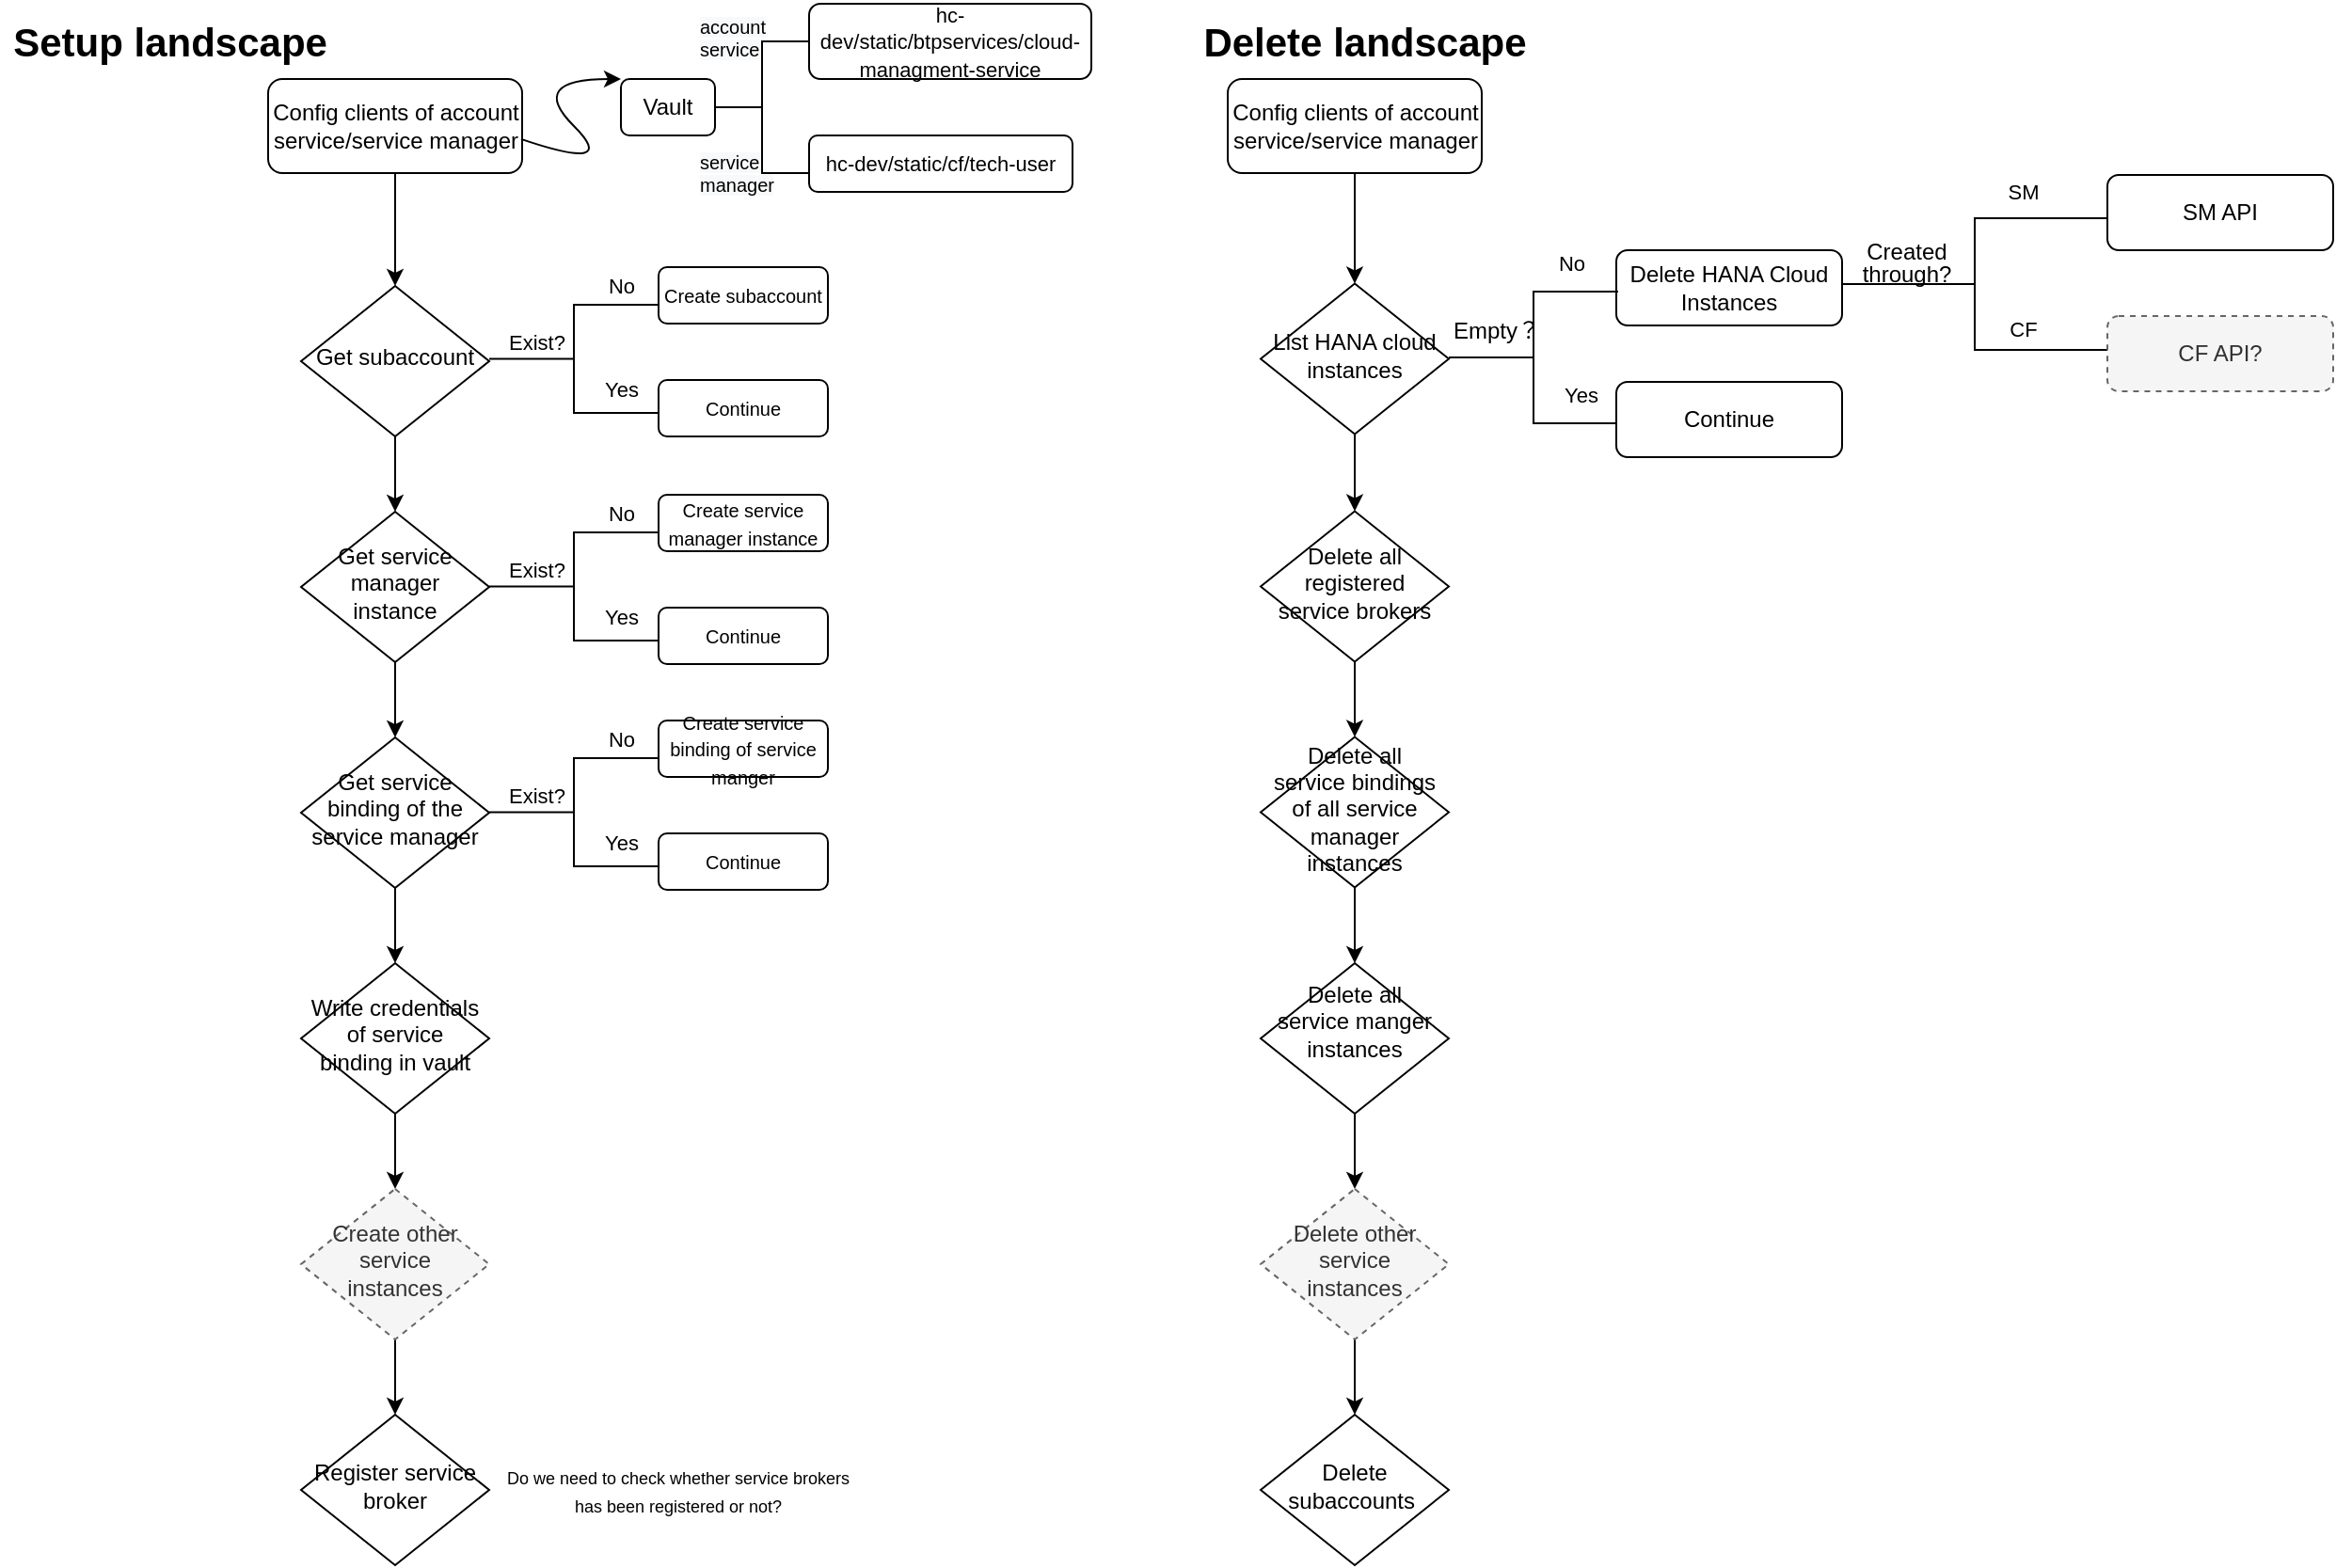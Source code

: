 <mxfile version="15.8.9" type="github">
  <diagram id="C5RBs43oDa-KdzZeNtuy" name="Page-1">
    <mxGraphModel dx="984" dy="550" grid="1" gridSize="10" guides="1" tooltips="1" connect="1" arrows="1" fold="1" page="1" pageScale="1" pageWidth="827" pageHeight="1169" math="0" shadow="0">
      <root>
        <mxCell id="WIyWlLk6GJQsqaUBKTNV-0" />
        <mxCell id="WIyWlLk6GJQsqaUBKTNV-1" parent="WIyWlLk6GJQsqaUBKTNV-0" />
        <mxCell id="AL-K3FLNHTH_PAHw_eu2-34" style="edgeStyle=orthogonalEdgeStyle;rounded=0;orthogonalLoop=1;jettySize=auto;html=1;exitX=0.5;exitY=1;exitDx=0;exitDy=0;fontSize=11;" edge="1" parent="WIyWlLk6GJQsqaUBKTNV-1" source="WIyWlLk6GJQsqaUBKTNV-3" target="WIyWlLk6GJQsqaUBKTNV-6">
          <mxGeometry relative="1" as="geometry" />
        </mxCell>
        <mxCell id="WIyWlLk6GJQsqaUBKTNV-3" value="&lt;font style=&quot;font-size: 12px&quot;&gt;Config clients of account service/service manager&lt;/font&gt;" style="rounded=1;whiteSpace=wrap;html=1;fontSize=12;glass=0;strokeWidth=1;shadow=0;" parent="WIyWlLk6GJQsqaUBKTNV-1" vertex="1">
          <mxGeometry x="152.5" y="60" width="135" height="50" as="geometry" />
        </mxCell>
        <mxCell id="AL-K3FLNHTH_PAHw_eu2-33" style="edgeStyle=orthogonalEdgeStyle;rounded=0;orthogonalLoop=1;jettySize=auto;html=1;exitX=0.5;exitY=1;exitDx=0;exitDy=0;fontSize=11;" edge="1" parent="WIyWlLk6GJQsqaUBKTNV-1" source="WIyWlLk6GJQsqaUBKTNV-6" target="WIyWlLk6GJQsqaUBKTNV-10">
          <mxGeometry relative="1" as="geometry" />
        </mxCell>
        <mxCell id="WIyWlLk6GJQsqaUBKTNV-6" value="Get subaccount" style="rhombus;whiteSpace=wrap;html=1;shadow=0;fontFamily=Helvetica;fontSize=12;align=center;strokeWidth=1;spacing=6;spacingTop=-4;" parent="WIyWlLk6GJQsqaUBKTNV-1" vertex="1">
          <mxGeometry x="170" y="170" width="100" height="80" as="geometry" />
        </mxCell>
        <mxCell id="WIyWlLk6GJQsqaUBKTNV-7" value="&lt;font style=&quot;font-size: 10px&quot;&gt;Create subaccount&lt;/font&gt;" style="rounded=1;whiteSpace=wrap;html=1;fontSize=12;glass=0;strokeWidth=1;shadow=0;" parent="WIyWlLk6GJQsqaUBKTNV-1" vertex="1">
          <mxGeometry x="360" y="160" width="90" height="30" as="geometry" />
        </mxCell>
        <mxCell id="AL-K3FLNHTH_PAHw_eu2-31" style="edgeStyle=orthogonalEdgeStyle;rounded=0;orthogonalLoop=1;jettySize=auto;html=1;exitX=0.5;exitY=1;exitDx=0;exitDy=0;entryX=0.5;entryY=0;entryDx=0;entryDy=0;fontSize=11;" edge="1" parent="WIyWlLk6GJQsqaUBKTNV-1" source="WIyWlLk6GJQsqaUBKTNV-10" target="2WWhqMfIXEdC6ydcztDf-13">
          <mxGeometry relative="1" as="geometry" />
        </mxCell>
        <mxCell id="WIyWlLk6GJQsqaUBKTNV-10" value="Get service manager instance" style="rhombus;whiteSpace=wrap;html=1;shadow=0;fontFamily=Helvetica;fontSize=12;align=center;strokeWidth=1;spacing=6;spacingTop=-4;" parent="WIyWlLk6GJQsqaUBKTNV-1" vertex="1">
          <mxGeometry x="170" y="290" width="100" height="80" as="geometry" />
        </mxCell>
        <mxCell id="2WWhqMfIXEdC6ydcztDf-2" value="" style="strokeWidth=1;html=1;shape=mxgraph.flowchart.annotation_2;align=left;labelPosition=right;pointerEvents=1;strokeColor=default;fillColor=default;" parent="WIyWlLk6GJQsqaUBKTNV-1" vertex="1">
          <mxGeometry x="270" y="180" width="90" height="57.5" as="geometry" />
        </mxCell>
        <mxCell id="2WWhqMfIXEdC6ydcztDf-3" value="&lt;font style=&quot;font-size: 10px&quot;&gt;Continue&lt;/font&gt;" style="rounded=1;whiteSpace=wrap;html=1;fontSize=12;glass=0;strokeWidth=1;shadow=0;" parent="WIyWlLk6GJQsqaUBKTNV-1" vertex="1">
          <mxGeometry x="360" y="220" width="90" height="30" as="geometry" />
        </mxCell>
        <mxCell id="2WWhqMfIXEdC6ydcztDf-4" value="No" style="text;html=1;resizable=0;autosize=1;align=center;verticalAlign=middle;points=[];fillColor=none;strokeColor=none;rounded=0;fontSize=11;" parent="WIyWlLk6GJQsqaUBKTNV-1" vertex="1">
          <mxGeometry x="325" y="160" width="30" height="20" as="geometry" />
        </mxCell>
        <mxCell id="2WWhqMfIXEdC6ydcztDf-5" value="&lt;p style=&quot;line-height: 1; font-size: 11px;&quot;&gt;Yes&lt;/p&gt;" style="text;html=1;resizable=0;autosize=1;align=center;verticalAlign=middle;points=[];fillColor=none;strokeColor=none;rounded=0;fontSize=11;" parent="WIyWlLk6GJQsqaUBKTNV-1" vertex="1">
          <mxGeometry x="325" y="205" width="30" height="40" as="geometry" />
        </mxCell>
        <mxCell id="AL-K3FLNHTH_PAHw_eu2-29" value="" style="edgeStyle=orthogonalEdgeStyle;rounded=0;orthogonalLoop=1;jettySize=auto;html=1;fontSize=11;" edge="1" parent="WIyWlLk6GJQsqaUBKTNV-1" source="2WWhqMfIXEdC6ydcztDf-13" target="2WWhqMfIXEdC6ydcztDf-20">
          <mxGeometry relative="1" as="geometry" />
        </mxCell>
        <mxCell id="2WWhqMfIXEdC6ydcztDf-13" value="Get service binding of the service manager" style="rhombus;whiteSpace=wrap;html=1;shadow=0;fontFamily=Helvetica;fontSize=12;align=center;strokeWidth=1;spacing=6;spacingTop=-4;" parent="WIyWlLk6GJQsqaUBKTNV-1" vertex="1">
          <mxGeometry x="170" y="410" width="100" height="80" as="geometry" />
        </mxCell>
        <mxCell id="AL-K3FLNHTH_PAHw_eu2-28" style="edgeStyle=orthogonalEdgeStyle;rounded=0;orthogonalLoop=1;jettySize=auto;html=1;exitX=0.5;exitY=1;exitDx=0;exitDy=0;entryX=0.5;entryY=0;entryDx=0;entryDy=0;fontSize=11;" edge="1" parent="WIyWlLk6GJQsqaUBKTNV-1" source="2WWhqMfIXEdC6ydcztDf-20" target="AL-K3FLNHTH_PAHw_eu2-19">
          <mxGeometry relative="1" as="geometry" />
        </mxCell>
        <mxCell id="2WWhqMfIXEdC6ydcztDf-20" value="Write credentials of service binding in vault" style="rhombus;whiteSpace=wrap;html=1;shadow=0;fontFamily=Helvetica;fontSize=12;align=center;strokeWidth=1;spacing=6;spacingTop=-4;" parent="WIyWlLk6GJQsqaUBKTNV-1" vertex="1">
          <mxGeometry x="170" y="530" width="100" height="80" as="geometry" />
        </mxCell>
        <mxCell id="2WWhqMfIXEdC6ydcztDf-22" value="&lt;b&gt;&lt;font style=&quot;font-size: 21px&quot;&gt;Setup landscape&lt;/font&gt;&lt;/b&gt;" style="text;html=1;resizable=0;autosize=1;align=center;verticalAlign=middle;points=[];fillColor=none;strokeColor=none;rounded=0;" parent="WIyWlLk6GJQsqaUBKTNV-1" vertex="1">
          <mxGeometry x="10" y="30" width="180" height="20" as="geometry" />
        </mxCell>
        <mxCell id="AL-K3FLNHTH_PAHw_eu2-35" value="" style="edgeStyle=orthogonalEdgeStyle;rounded=0;orthogonalLoop=1;jettySize=auto;html=1;fontSize=11;" edge="1" parent="WIyWlLk6GJQsqaUBKTNV-1" source="2WWhqMfIXEdC6ydcztDf-25" target="2WWhqMfIXEdC6ydcztDf-27">
          <mxGeometry relative="1" as="geometry" />
        </mxCell>
        <mxCell id="2WWhqMfIXEdC6ydcztDf-25" value="List HANA cloud instances" style="rhombus;whiteSpace=wrap;html=1;shadow=0;fontFamily=Helvetica;fontSize=12;align=center;strokeWidth=1;spacing=6;spacingTop=-4;" parent="WIyWlLk6GJQsqaUBKTNV-1" vertex="1">
          <mxGeometry x="680" y="168.75" width="100" height="80" as="geometry" />
        </mxCell>
        <mxCell id="2WWhqMfIXEdC6ydcztDf-26" value="Delete HANA Cloud Instances" style="rounded=1;whiteSpace=wrap;html=1;fontSize=12;glass=0;strokeWidth=1;shadow=0;" parent="WIyWlLk6GJQsqaUBKTNV-1" vertex="1">
          <mxGeometry x="869" y="151" width="120" height="40" as="geometry" />
        </mxCell>
        <mxCell id="AL-K3FLNHTH_PAHw_eu2-36" value="" style="edgeStyle=orthogonalEdgeStyle;rounded=0;orthogonalLoop=1;jettySize=auto;html=1;fontSize=11;" edge="1" parent="WIyWlLk6GJQsqaUBKTNV-1" source="2WWhqMfIXEdC6ydcztDf-27" target="2WWhqMfIXEdC6ydcztDf-38">
          <mxGeometry relative="1" as="geometry" />
        </mxCell>
        <mxCell id="2WWhqMfIXEdC6ydcztDf-27" value="Delete all registered service brokers" style="rhombus;whiteSpace=wrap;html=1;shadow=0;fontFamily=Helvetica;fontSize=12;align=center;strokeWidth=1;spacing=6;spacingTop=-4;" parent="WIyWlLk6GJQsqaUBKTNV-1" vertex="1">
          <mxGeometry x="680" y="289.75" width="100" height="80" as="geometry" />
        </mxCell>
        <mxCell id="2WWhqMfIXEdC6ydcztDf-28" value="" style="strokeWidth=1;html=1;shape=mxgraph.flowchart.annotation_2;align=left;labelPosition=right;pointerEvents=1;strokeColor=default;fillColor=default;" parent="WIyWlLk6GJQsqaUBKTNV-1" vertex="1">
          <mxGeometry x="780" y="173" width="90" height="70" as="geometry" />
        </mxCell>
        <mxCell id="2WWhqMfIXEdC6ydcztDf-29" value="Continue" style="rounded=1;whiteSpace=wrap;html=1;fontSize=12;glass=0;strokeWidth=1;shadow=0;" parent="WIyWlLk6GJQsqaUBKTNV-1" vertex="1">
          <mxGeometry x="869" y="221" width="120" height="40" as="geometry" />
        </mxCell>
        <mxCell id="2WWhqMfIXEdC6ydcztDf-31" value="&lt;p style=&quot;line-height: 1; font-size: 12px;&quot;&gt;&lt;font style=&quot;font-size: 12px;&quot;&gt;Empty？&lt;/font&gt;&lt;/p&gt;" style="text;html=1;resizable=0;autosize=1;align=center;verticalAlign=middle;points=[];fillColor=none;strokeColor=none;rounded=0;fontSize=12;" parent="WIyWlLk6GJQsqaUBKTNV-1" vertex="1">
          <mxGeometry x="775" y="173" width="60" height="40" as="geometry" />
        </mxCell>
        <mxCell id="AL-K3FLNHTH_PAHw_eu2-37" value="" style="edgeStyle=orthogonalEdgeStyle;rounded=0;orthogonalLoop=1;jettySize=auto;html=1;fontSize=11;" edge="1" parent="WIyWlLk6GJQsqaUBKTNV-1" source="2WWhqMfIXEdC6ydcztDf-38" target="2WWhqMfIXEdC6ydcztDf-45">
          <mxGeometry relative="1" as="geometry" />
        </mxCell>
        <mxCell id="2WWhqMfIXEdC6ydcztDf-38" value="Delete all service bindings of all service manager instances" style="rhombus;whiteSpace=wrap;html=1;shadow=0;fontFamily=Helvetica;fontSize=12;align=center;strokeWidth=1;spacing=6;spacingTop=-4;" parent="WIyWlLk6GJQsqaUBKTNV-1" vertex="1">
          <mxGeometry x="680" y="409.75" width="100" height="80" as="geometry" />
        </mxCell>
        <mxCell id="AL-K3FLNHTH_PAHw_eu2-38" value="" style="edgeStyle=orthogonalEdgeStyle;rounded=0;orthogonalLoop=1;jettySize=auto;html=1;fontSize=11;" edge="1" parent="WIyWlLk6GJQsqaUBKTNV-1" source="2WWhqMfIXEdC6ydcztDf-45" target="AL-K3FLNHTH_PAHw_eu2-17">
          <mxGeometry relative="1" as="geometry" />
        </mxCell>
        <mxCell id="2WWhqMfIXEdC6ydcztDf-45" value="Delete all service manger instances&lt;br&gt;&amp;nbsp;" style="rhombus;whiteSpace=wrap;html=1;shadow=0;fontFamily=Helvetica;fontSize=12;align=center;strokeWidth=1;spacing=6;spacingTop=-4;" parent="WIyWlLk6GJQsqaUBKTNV-1" vertex="1">
          <mxGeometry x="680" y="530" width="100" height="80" as="geometry" />
        </mxCell>
        <mxCell id="2WWhqMfIXEdC6ydcztDf-47" value="&lt;b&gt;&lt;font style=&quot;font-size: 21px&quot;&gt;Delete landscape&lt;/font&gt;&lt;/b&gt;" style="text;html=1;resizable=0;autosize=1;align=center;verticalAlign=middle;points=[];fillColor=none;strokeColor=none;rounded=0;" parent="WIyWlLk6GJQsqaUBKTNV-1" vertex="1">
          <mxGeometry x="640" y="30" width="190" height="20" as="geometry" />
        </mxCell>
        <mxCell id="2WWhqMfIXEdC6ydcztDf-48" value="SM API" style="rounded=1;whiteSpace=wrap;html=1;fontSize=12;glass=0;strokeWidth=1;shadow=0;" parent="WIyWlLk6GJQsqaUBKTNV-1" vertex="1">
          <mxGeometry x="1130" y="111" width="120" height="40" as="geometry" />
        </mxCell>
        <mxCell id="2WWhqMfIXEdC6ydcztDf-49" value="" style="strokeWidth=1;html=1;shape=mxgraph.flowchart.annotation_2;align=left;labelPosition=right;pointerEvents=1;strokeColor=default;fillColor=default;" parent="WIyWlLk6GJQsqaUBKTNV-1" vertex="1">
          <mxGeometry x="989" y="134" width="141" height="70" as="geometry" />
        </mxCell>
        <mxCell id="2WWhqMfIXEdC6ydcztDf-50" value="CF API?" style="rounded=1;whiteSpace=wrap;html=1;fontSize=12;glass=0;strokeWidth=1;shadow=0;fillColor=#f5f5f5;strokeColor=#666666;fontColor=#333333;dashed=1;" parent="WIyWlLk6GJQsqaUBKTNV-1" vertex="1">
          <mxGeometry x="1130" y="186" width="120" height="40" as="geometry" />
        </mxCell>
        <mxCell id="2WWhqMfIXEdC6ydcztDf-51" value="&lt;p style=&quot;line-height: 1; font-size: 11px;&quot;&gt;Yes&lt;/p&gt;" style="text;html=1;resizable=0;autosize=1;align=center;verticalAlign=middle;points=[];fillColor=none;strokeColor=none;rounded=0;fontSize=11;" parent="WIyWlLk6GJQsqaUBKTNV-1" vertex="1">
          <mxGeometry x="835" y="208" width="30" height="40" as="geometry" />
        </mxCell>
        <mxCell id="2WWhqMfIXEdC6ydcztDf-52" value="&lt;font style=&quot;font-size: 11px&quot;&gt;No&lt;/font&gt;" style="text;html=1;resizable=0;autosize=1;align=center;verticalAlign=middle;points=[];fillColor=none;strokeColor=none;rounded=0;" parent="WIyWlLk6GJQsqaUBKTNV-1" vertex="1">
          <mxGeometry x="830" y="148" width="30" height="20" as="geometry" />
        </mxCell>
        <mxCell id="2WWhqMfIXEdC6ydcztDf-53" value="&lt;p style=&quot;line-height: 1 ; font-size: 12px&quot;&gt;Created &lt;br&gt;through?&lt;/p&gt;" style="text;html=1;resizable=0;autosize=1;align=center;verticalAlign=middle;points=[];fillColor=none;strokeColor=none;rounded=0;fontSize=9;" parent="WIyWlLk6GJQsqaUBKTNV-1" vertex="1">
          <mxGeometry x="993" y="132" width="60" height="50" as="geometry" />
        </mxCell>
        <mxCell id="2WWhqMfIXEdC6ydcztDf-55" value="&lt;p style=&quot;line-height: 1; font-size: 11px;&quot;&gt;SM&lt;/p&gt;" style="text;html=1;resizable=0;autosize=1;align=center;verticalAlign=middle;points=[];fillColor=none;strokeColor=none;rounded=0;fontSize=11;" parent="WIyWlLk6GJQsqaUBKTNV-1" vertex="1">
          <mxGeometry x="1070" y="100" width="30" height="40" as="geometry" />
        </mxCell>
        <mxCell id="2WWhqMfIXEdC6ydcztDf-56" value="&lt;p style=&quot;line-height: 1; font-size: 11px;&quot;&gt;CF&lt;/p&gt;" style="text;html=1;resizable=0;autosize=1;align=center;verticalAlign=middle;points=[];fillColor=none;strokeColor=none;rounded=0;fontSize=11;" parent="WIyWlLk6GJQsqaUBKTNV-1" vertex="1">
          <mxGeometry x="1070" y="173" width="30" height="40" as="geometry" />
        </mxCell>
        <mxCell id="2WWhqMfIXEdC6ydcztDf-57" value="Delete subaccounts&amp;nbsp;" style="rhombus;whiteSpace=wrap;html=1;shadow=0;fontFamily=Helvetica;fontSize=12;align=center;strokeWidth=1;spacing=6;spacingTop=-4;" parent="WIyWlLk6GJQsqaUBKTNV-1" vertex="1">
          <mxGeometry x="680" y="770" width="100" height="80" as="geometry" />
        </mxCell>
        <mxCell id="2WWhqMfIXEdC6ydcztDf-60" value="Register service broker" style="rhombus;whiteSpace=wrap;html=1;shadow=0;fontFamily=Helvetica;fontSize=12;align=center;strokeWidth=1;spacing=6;spacingTop=-4;" parent="WIyWlLk6GJQsqaUBKTNV-1" vertex="1">
          <mxGeometry x="170" y="770" width="100" height="80" as="geometry" />
        </mxCell>
        <mxCell id="2WWhqMfIXEdC6ydcztDf-63" value="&lt;font style=&quot;font-size: 9px&quot;&gt;Do we need to check whether service brokers &lt;br&gt;has been registered or not?&lt;/font&gt;" style="text;html=1;resizable=0;autosize=1;align=center;verticalAlign=middle;points=[];fillColor=none;strokeColor=none;rounded=0;" parent="WIyWlLk6GJQsqaUBKTNV-1" vertex="1">
          <mxGeometry x="270" y="790" width="200" height="40" as="geometry" />
        </mxCell>
        <mxCell id="2WWhqMfIXEdC6ydcztDf-66" value="Vault" style="rounded=1;whiteSpace=wrap;html=1;fontSize=12;glass=0;strokeWidth=1;shadow=0;" parent="WIyWlLk6GJQsqaUBKTNV-1" vertex="1">
          <mxGeometry x="340" y="60" width="50" height="30" as="geometry" />
        </mxCell>
        <mxCell id="2WWhqMfIXEdC6ydcztDf-67" value="" style="curved=1;endArrow=classic;html=1;rounded=0;fontSize=9;exitX=0.996;exitY=0.639;exitDx=0;exitDy=0;exitPerimeter=0;" parent="WIyWlLk6GJQsqaUBKTNV-1" source="WIyWlLk6GJQsqaUBKTNV-3" edge="1">
          <mxGeometry width="50" height="50" relative="1" as="geometry">
            <mxPoint x="290" y="110" as="sourcePoint" />
            <mxPoint x="340" y="60" as="targetPoint" />
            <Array as="points">
              <mxPoint x="340" y="110" />
              <mxPoint x="290" y="60" />
            </Array>
          </mxGeometry>
        </mxCell>
        <mxCell id="2WWhqMfIXEdC6ydcztDf-68" value="&lt;font style=&quot;font-size: 11px&quot;&gt;hc-dev/static/btpservices/cloud-managment-service&lt;/font&gt;" style="rounded=1;whiteSpace=wrap;html=1;fontSize=12;glass=0;strokeWidth=1;shadow=0;" parent="WIyWlLk6GJQsqaUBKTNV-1" vertex="1">
          <mxGeometry x="440" y="20" width="150" height="40" as="geometry" />
        </mxCell>
        <mxCell id="2WWhqMfIXEdC6ydcztDf-69" value="" style="strokeWidth=1;html=1;shape=mxgraph.flowchart.annotation_2;align=left;labelPosition=right;pointerEvents=1;strokeColor=default;fillColor=default;" parent="WIyWlLk6GJQsqaUBKTNV-1" vertex="1">
          <mxGeometry x="390" y="40" width="50" height="70" as="geometry" />
        </mxCell>
        <mxCell id="2WWhqMfIXEdC6ydcztDf-71" value="&lt;font style=&quot;font-size: 11px&quot;&gt;hc-dev/static/cf/tech-user&lt;/font&gt;" style="rounded=1;whiteSpace=wrap;html=1;fontSize=12;glass=0;strokeWidth=1;shadow=0;" parent="WIyWlLk6GJQsqaUBKTNV-1" vertex="1">
          <mxGeometry x="440" y="90" width="140" height="30" as="geometry" />
        </mxCell>
        <mxCell id="AL-K3FLNHTH_PAHw_eu2-0" value="&lt;span style=&quot;color: rgb(0 , 0 , 0) ; font-family: &amp;#34;helvetica&amp;#34; ; font-style: normal ; font-weight: 400 ; letter-spacing: normal ; text-align: center ; text-indent: 0px ; text-transform: none ; word-spacing: 0px ; background-color: rgb(248 , 249 , 250) ; display: inline ; float: none&quot;&gt;&lt;font style=&quot;font-size: 10px&quot;&gt;account service&lt;/font&gt;&lt;/span&gt;" style="text;whiteSpace=wrap;html=1;fontSize=10;" vertex="1" parent="WIyWlLk6GJQsqaUBKTNV-1">
          <mxGeometry x="380" y="20" width="60" height="20" as="geometry" />
        </mxCell>
        <mxCell id="AL-K3FLNHTH_PAHw_eu2-1" value="&lt;span style=&quot;color: rgb(0 , 0 , 0) ; font-family: &amp;#34;helvetica&amp;#34; ; font-style: normal ; font-weight: 400 ; letter-spacing: normal ; text-align: center ; text-indent: 0px ; text-transform: none ; word-spacing: 0px ; background-color: rgb(248 , 249 , 250) ; display: inline ; float: none&quot;&gt;&lt;font style=&quot;font-size: 10px&quot;&gt;service manager&lt;/font&gt;&lt;/span&gt;" style="text;whiteSpace=wrap;html=1;fontSize=10;" vertex="1" parent="WIyWlLk6GJQsqaUBKTNV-1">
          <mxGeometry x="380" y="92" width="60" height="20" as="geometry" />
        </mxCell>
        <mxCell id="AL-K3FLNHTH_PAHw_eu2-2" value="&lt;font style=&quot;font-size: 11px&quot;&gt;Exist?&lt;/font&gt;" style="text;html=1;resizable=0;autosize=1;align=center;verticalAlign=middle;points=[];fillColor=none;strokeColor=none;rounded=0;" vertex="1" parent="WIyWlLk6GJQsqaUBKTNV-1">
          <mxGeometry x="270" y="190" width="50" height="20" as="geometry" />
        </mxCell>
        <mxCell id="AL-K3FLNHTH_PAHw_eu2-3" value="&lt;font style=&quot;font-size: 10px&quot;&gt;Create service manager instance&lt;/font&gt;" style="rounded=1;whiteSpace=wrap;html=1;fontSize=12;glass=0;strokeWidth=1;shadow=0;" vertex="1" parent="WIyWlLk6GJQsqaUBKTNV-1">
          <mxGeometry x="360" y="281" width="90" height="30" as="geometry" />
        </mxCell>
        <mxCell id="AL-K3FLNHTH_PAHw_eu2-4" value="" style="strokeWidth=1;html=1;shape=mxgraph.flowchart.annotation_2;align=left;labelPosition=right;pointerEvents=1;strokeColor=default;fillColor=default;" vertex="1" parent="WIyWlLk6GJQsqaUBKTNV-1">
          <mxGeometry x="270" y="301" width="90" height="57.5" as="geometry" />
        </mxCell>
        <mxCell id="AL-K3FLNHTH_PAHw_eu2-5" value="&lt;font style=&quot;font-size: 10px&quot;&gt;Continue&lt;/font&gt;" style="rounded=1;whiteSpace=wrap;html=1;fontSize=12;glass=0;strokeWidth=1;shadow=0;" vertex="1" parent="WIyWlLk6GJQsqaUBKTNV-1">
          <mxGeometry x="360" y="341" width="90" height="30" as="geometry" />
        </mxCell>
        <mxCell id="AL-K3FLNHTH_PAHw_eu2-6" value="No" style="text;html=1;resizable=0;autosize=1;align=center;verticalAlign=middle;points=[];fillColor=none;strokeColor=none;rounded=0;fontSize=11;" vertex="1" parent="WIyWlLk6GJQsqaUBKTNV-1">
          <mxGeometry x="325" y="281" width="30" height="20" as="geometry" />
        </mxCell>
        <mxCell id="AL-K3FLNHTH_PAHw_eu2-7" value="&lt;p style=&quot;line-height: 1; font-size: 11px;&quot;&gt;Yes&lt;/p&gt;" style="text;html=1;resizable=0;autosize=1;align=center;verticalAlign=middle;points=[];fillColor=none;strokeColor=none;rounded=0;fontSize=11;" vertex="1" parent="WIyWlLk6GJQsqaUBKTNV-1">
          <mxGeometry x="325" y="326" width="30" height="40" as="geometry" />
        </mxCell>
        <mxCell id="AL-K3FLNHTH_PAHw_eu2-8" value="&lt;font style=&quot;font-size: 11px&quot;&gt;Exist?&lt;/font&gt;" style="text;html=1;resizable=0;autosize=1;align=center;verticalAlign=middle;points=[];fillColor=none;strokeColor=none;rounded=0;" vertex="1" parent="WIyWlLk6GJQsqaUBKTNV-1">
          <mxGeometry x="270" y="311" width="50" height="20" as="geometry" />
        </mxCell>
        <mxCell id="AL-K3FLNHTH_PAHw_eu2-9" value="&lt;font style=&quot;font-size: 10px&quot;&gt;Create service binding of service manger&lt;/font&gt;" style="rounded=1;whiteSpace=wrap;html=1;fontSize=12;glass=0;strokeWidth=1;shadow=0;" vertex="1" parent="WIyWlLk6GJQsqaUBKTNV-1">
          <mxGeometry x="360" y="401" width="90" height="30" as="geometry" />
        </mxCell>
        <mxCell id="AL-K3FLNHTH_PAHw_eu2-10" value="" style="strokeWidth=1;html=1;shape=mxgraph.flowchart.annotation_2;align=left;labelPosition=right;pointerEvents=1;strokeColor=default;fillColor=default;" vertex="1" parent="WIyWlLk6GJQsqaUBKTNV-1">
          <mxGeometry x="270" y="421" width="90" height="57.5" as="geometry" />
        </mxCell>
        <mxCell id="AL-K3FLNHTH_PAHw_eu2-11" value="&lt;font style=&quot;font-size: 10px&quot;&gt;Continue&lt;/font&gt;" style="rounded=1;whiteSpace=wrap;html=1;fontSize=12;glass=0;strokeWidth=1;shadow=0;" vertex="1" parent="WIyWlLk6GJQsqaUBKTNV-1">
          <mxGeometry x="360" y="461" width="90" height="30" as="geometry" />
        </mxCell>
        <mxCell id="AL-K3FLNHTH_PAHw_eu2-12" value="No" style="text;html=1;resizable=0;autosize=1;align=center;verticalAlign=middle;points=[];fillColor=none;strokeColor=none;rounded=0;fontSize=11;" vertex="1" parent="WIyWlLk6GJQsqaUBKTNV-1">
          <mxGeometry x="325" y="401" width="30" height="20" as="geometry" />
        </mxCell>
        <mxCell id="AL-K3FLNHTH_PAHw_eu2-13" value="&lt;p style=&quot;line-height: 1; font-size: 11px;&quot;&gt;Yes&lt;/p&gt;" style="text;html=1;resizable=0;autosize=1;align=center;verticalAlign=middle;points=[];fillColor=none;strokeColor=none;rounded=0;fontSize=11;" vertex="1" parent="WIyWlLk6GJQsqaUBKTNV-1">
          <mxGeometry x="325" y="446" width="30" height="40" as="geometry" />
        </mxCell>
        <mxCell id="AL-K3FLNHTH_PAHw_eu2-14" value="&lt;font style=&quot;font-size: 11px&quot;&gt;Exist?&lt;/font&gt;" style="text;html=1;resizable=0;autosize=1;align=center;verticalAlign=middle;points=[];fillColor=none;strokeColor=none;rounded=0;" vertex="1" parent="WIyWlLk6GJQsqaUBKTNV-1">
          <mxGeometry x="270" y="431" width="50" height="20" as="geometry" />
        </mxCell>
        <mxCell id="AL-K3FLNHTH_PAHw_eu2-43" value="" style="edgeStyle=orthogonalEdgeStyle;rounded=0;orthogonalLoop=1;jettySize=auto;html=1;fontSize=11;" edge="1" parent="WIyWlLk6GJQsqaUBKTNV-1" source="AL-K3FLNHTH_PAHw_eu2-15" target="2WWhqMfIXEdC6ydcztDf-25">
          <mxGeometry relative="1" as="geometry" />
        </mxCell>
        <mxCell id="AL-K3FLNHTH_PAHw_eu2-15" value="&lt;font style=&quot;font-size: 12px&quot;&gt;Config clients of account service/service manager&lt;/font&gt;" style="rounded=1;whiteSpace=wrap;html=1;fontSize=12;glass=0;strokeWidth=1;shadow=0;" vertex="1" parent="WIyWlLk6GJQsqaUBKTNV-1">
          <mxGeometry x="662.5" y="60" width="135" height="50" as="geometry" />
        </mxCell>
        <mxCell id="AL-K3FLNHTH_PAHw_eu2-39" style="edgeStyle=orthogonalEdgeStyle;rounded=0;orthogonalLoop=1;jettySize=auto;html=1;exitX=0.5;exitY=1;exitDx=0;exitDy=0;fontSize=11;" edge="1" parent="WIyWlLk6GJQsqaUBKTNV-1" source="AL-K3FLNHTH_PAHw_eu2-17" target="2WWhqMfIXEdC6ydcztDf-57">
          <mxGeometry relative="1" as="geometry" />
        </mxCell>
        <mxCell id="AL-K3FLNHTH_PAHw_eu2-17" value="Delete other service instances" style="rhombus;whiteSpace=wrap;html=1;shadow=0;fontFamily=Helvetica;fontSize=12;align=center;strokeWidth=1;spacing=6;spacingTop=-4;dashed=1;fillColor=#f5f5f5;strokeColor=#666666;fontColor=#333333;" vertex="1" parent="WIyWlLk6GJQsqaUBKTNV-1">
          <mxGeometry x="680" y="650" width="100" height="80" as="geometry" />
        </mxCell>
        <mxCell id="AL-K3FLNHTH_PAHw_eu2-26" style="edgeStyle=orthogonalEdgeStyle;rounded=0;orthogonalLoop=1;jettySize=auto;html=1;exitX=0.5;exitY=1;exitDx=0;exitDy=0;fontSize=11;" edge="1" parent="WIyWlLk6GJQsqaUBKTNV-1" source="AL-K3FLNHTH_PAHw_eu2-19" target="2WWhqMfIXEdC6ydcztDf-60">
          <mxGeometry relative="1" as="geometry" />
        </mxCell>
        <mxCell id="AL-K3FLNHTH_PAHw_eu2-19" value="Create other service instances" style="rhombus;whiteSpace=wrap;html=1;shadow=0;fontFamily=Helvetica;fontSize=12;align=center;strokeWidth=1;spacing=6;spacingTop=-4;dashed=1;fillColor=#f5f5f5;fontColor=#333333;strokeColor=#666666;" vertex="1" parent="WIyWlLk6GJQsqaUBKTNV-1">
          <mxGeometry x="170" y="650" width="100" height="80" as="geometry" />
        </mxCell>
      </root>
    </mxGraphModel>
  </diagram>
</mxfile>
